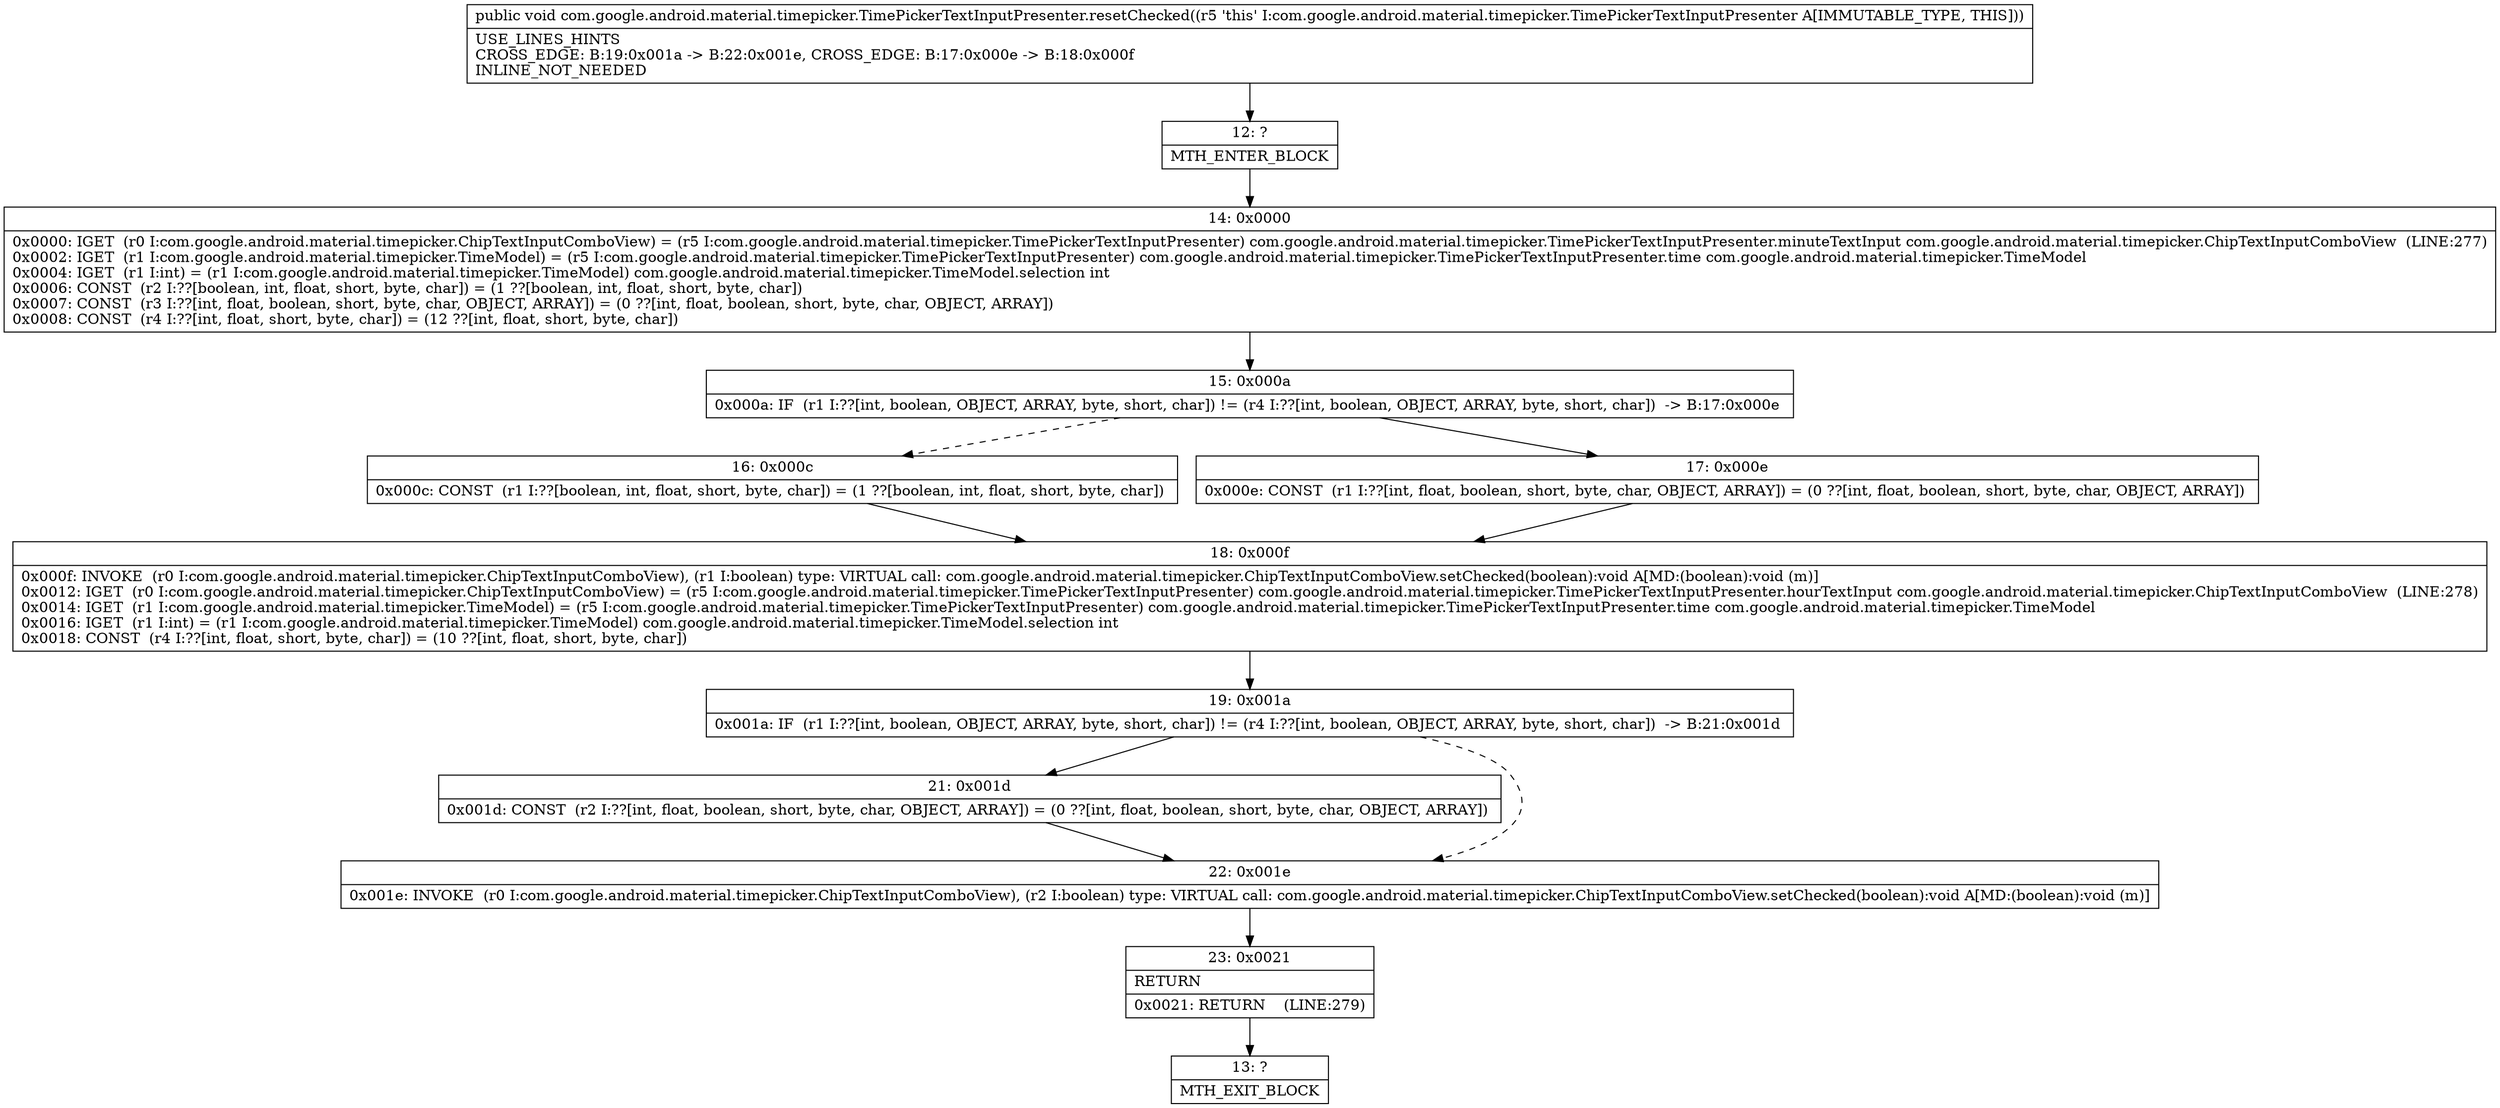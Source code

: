 digraph "CFG forcom.google.android.material.timepicker.TimePickerTextInputPresenter.resetChecked()V" {
Node_12 [shape=record,label="{12\:\ ?|MTH_ENTER_BLOCK\l}"];
Node_14 [shape=record,label="{14\:\ 0x0000|0x0000: IGET  (r0 I:com.google.android.material.timepicker.ChipTextInputComboView) = (r5 I:com.google.android.material.timepicker.TimePickerTextInputPresenter) com.google.android.material.timepicker.TimePickerTextInputPresenter.minuteTextInput com.google.android.material.timepicker.ChipTextInputComboView  (LINE:277)\l0x0002: IGET  (r1 I:com.google.android.material.timepicker.TimeModel) = (r5 I:com.google.android.material.timepicker.TimePickerTextInputPresenter) com.google.android.material.timepicker.TimePickerTextInputPresenter.time com.google.android.material.timepicker.TimeModel \l0x0004: IGET  (r1 I:int) = (r1 I:com.google.android.material.timepicker.TimeModel) com.google.android.material.timepicker.TimeModel.selection int \l0x0006: CONST  (r2 I:??[boolean, int, float, short, byte, char]) = (1 ??[boolean, int, float, short, byte, char]) \l0x0007: CONST  (r3 I:??[int, float, boolean, short, byte, char, OBJECT, ARRAY]) = (0 ??[int, float, boolean, short, byte, char, OBJECT, ARRAY]) \l0x0008: CONST  (r4 I:??[int, float, short, byte, char]) = (12 ??[int, float, short, byte, char]) \l}"];
Node_15 [shape=record,label="{15\:\ 0x000a|0x000a: IF  (r1 I:??[int, boolean, OBJECT, ARRAY, byte, short, char]) != (r4 I:??[int, boolean, OBJECT, ARRAY, byte, short, char])  \-\> B:17:0x000e \l}"];
Node_16 [shape=record,label="{16\:\ 0x000c|0x000c: CONST  (r1 I:??[boolean, int, float, short, byte, char]) = (1 ??[boolean, int, float, short, byte, char]) \l}"];
Node_18 [shape=record,label="{18\:\ 0x000f|0x000f: INVOKE  (r0 I:com.google.android.material.timepicker.ChipTextInputComboView), (r1 I:boolean) type: VIRTUAL call: com.google.android.material.timepicker.ChipTextInputComboView.setChecked(boolean):void A[MD:(boolean):void (m)]\l0x0012: IGET  (r0 I:com.google.android.material.timepicker.ChipTextInputComboView) = (r5 I:com.google.android.material.timepicker.TimePickerTextInputPresenter) com.google.android.material.timepicker.TimePickerTextInputPresenter.hourTextInput com.google.android.material.timepicker.ChipTextInputComboView  (LINE:278)\l0x0014: IGET  (r1 I:com.google.android.material.timepicker.TimeModel) = (r5 I:com.google.android.material.timepicker.TimePickerTextInputPresenter) com.google.android.material.timepicker.TimePickerTextInputPresenter.time com.google.android.material.timepicker.TimeModel \l0x0016: IGET  (r1 I:int) = (r1 I:com.google.android.material.timepicker.TimeModel) com.google.android.material.timepicker.TimeModel.selection int \l0x0018: CONST  (r4 I:??[int, float, short, byte, char]) = (10 ??[int, float, short, byte, char]) \l}"];
Node_19 [shape=record,label="{19\:\ 0x001a|0x001a: IF  (r1 I:??[int, boolean, OBJECT, ARRAY, byte, short, char]) != (r4 I:??[int, boolean, OBJECT, ARRAY, byte, short, char])  \-\> B:21:0x001d \l}"];
Node_21 [shape=record,label="{21\:\ 0x001d|0x001d: CONST  (r2 I:??[int, float, boolean, short, byte, char, OBJECT, ARRAY]) = (0 ??[int, float, boolean, short, byte, char, OBJECT, ARRAY]) \l}"];
Node_22 [shape=record,label="{22\:\ 0x001e|0x001e: INVOKE  (r0 I:com.google.android.material.timepicker.ChipTextInputComboView), (r2 I:boolean) type: VIRTUAL call: com.google.android.material.timepicker.ChipTextInputComboView.setChecked(boolean):void A[MD:(boolean):void (m)]\l}"];
Node_23 [shape=record,label="{23\:\ 0x0021|RETURN\l|0x0021: RETURN    (LINE:279)\l}"];
Node_13 [shape=record,label="{13\:\ ?|MTH_EXIT_BLOCK\l}"];
Node_17 [shape=record,label="{17\:\ 0x000e|0x000e: CONST  (r1 I:??[int, float, boolean, short, byte, char, OBJECT, ARRAY]) = (0 ??[int, float, boolean, short, byte, char, OBJECT, ARRAY]) \l}"];
MethodNode[shape=record,label="{public void com.google.android.material.timepicker.TimePickerTextInputPresenter.resetChecked((r5 'this' I:com.google.android.material.timepicker.TimePickerTextInputPresenter A[IMMUTABLE_TYPE, THIS]))  | USE_LINES_HINTS\lCROSS_EDGE: B:19:0x001a \-\> B:22:0x001e, CROSS_EDGE: B:17:0x000e \-\> B:18:0x000f\lINLINE_NOT_NEEDED\l}"];
MethodNode -> Node_12;Node_12 -> Node_14;
Node_14 -> Node_15;
Node_15 -> Node_16[style=dashed];
Node_15 -> Node_17;
Node_16 -> Node_18;
Node_18 -> Node_19;
Node_19 -> Node_21;
Node_19 -> Node_22[style=dashed];
Node_21 -> Node_22;
Node_22 -> Node_23;
Node_23 -> Node_13;
Node_17 -> Node_18;
}

